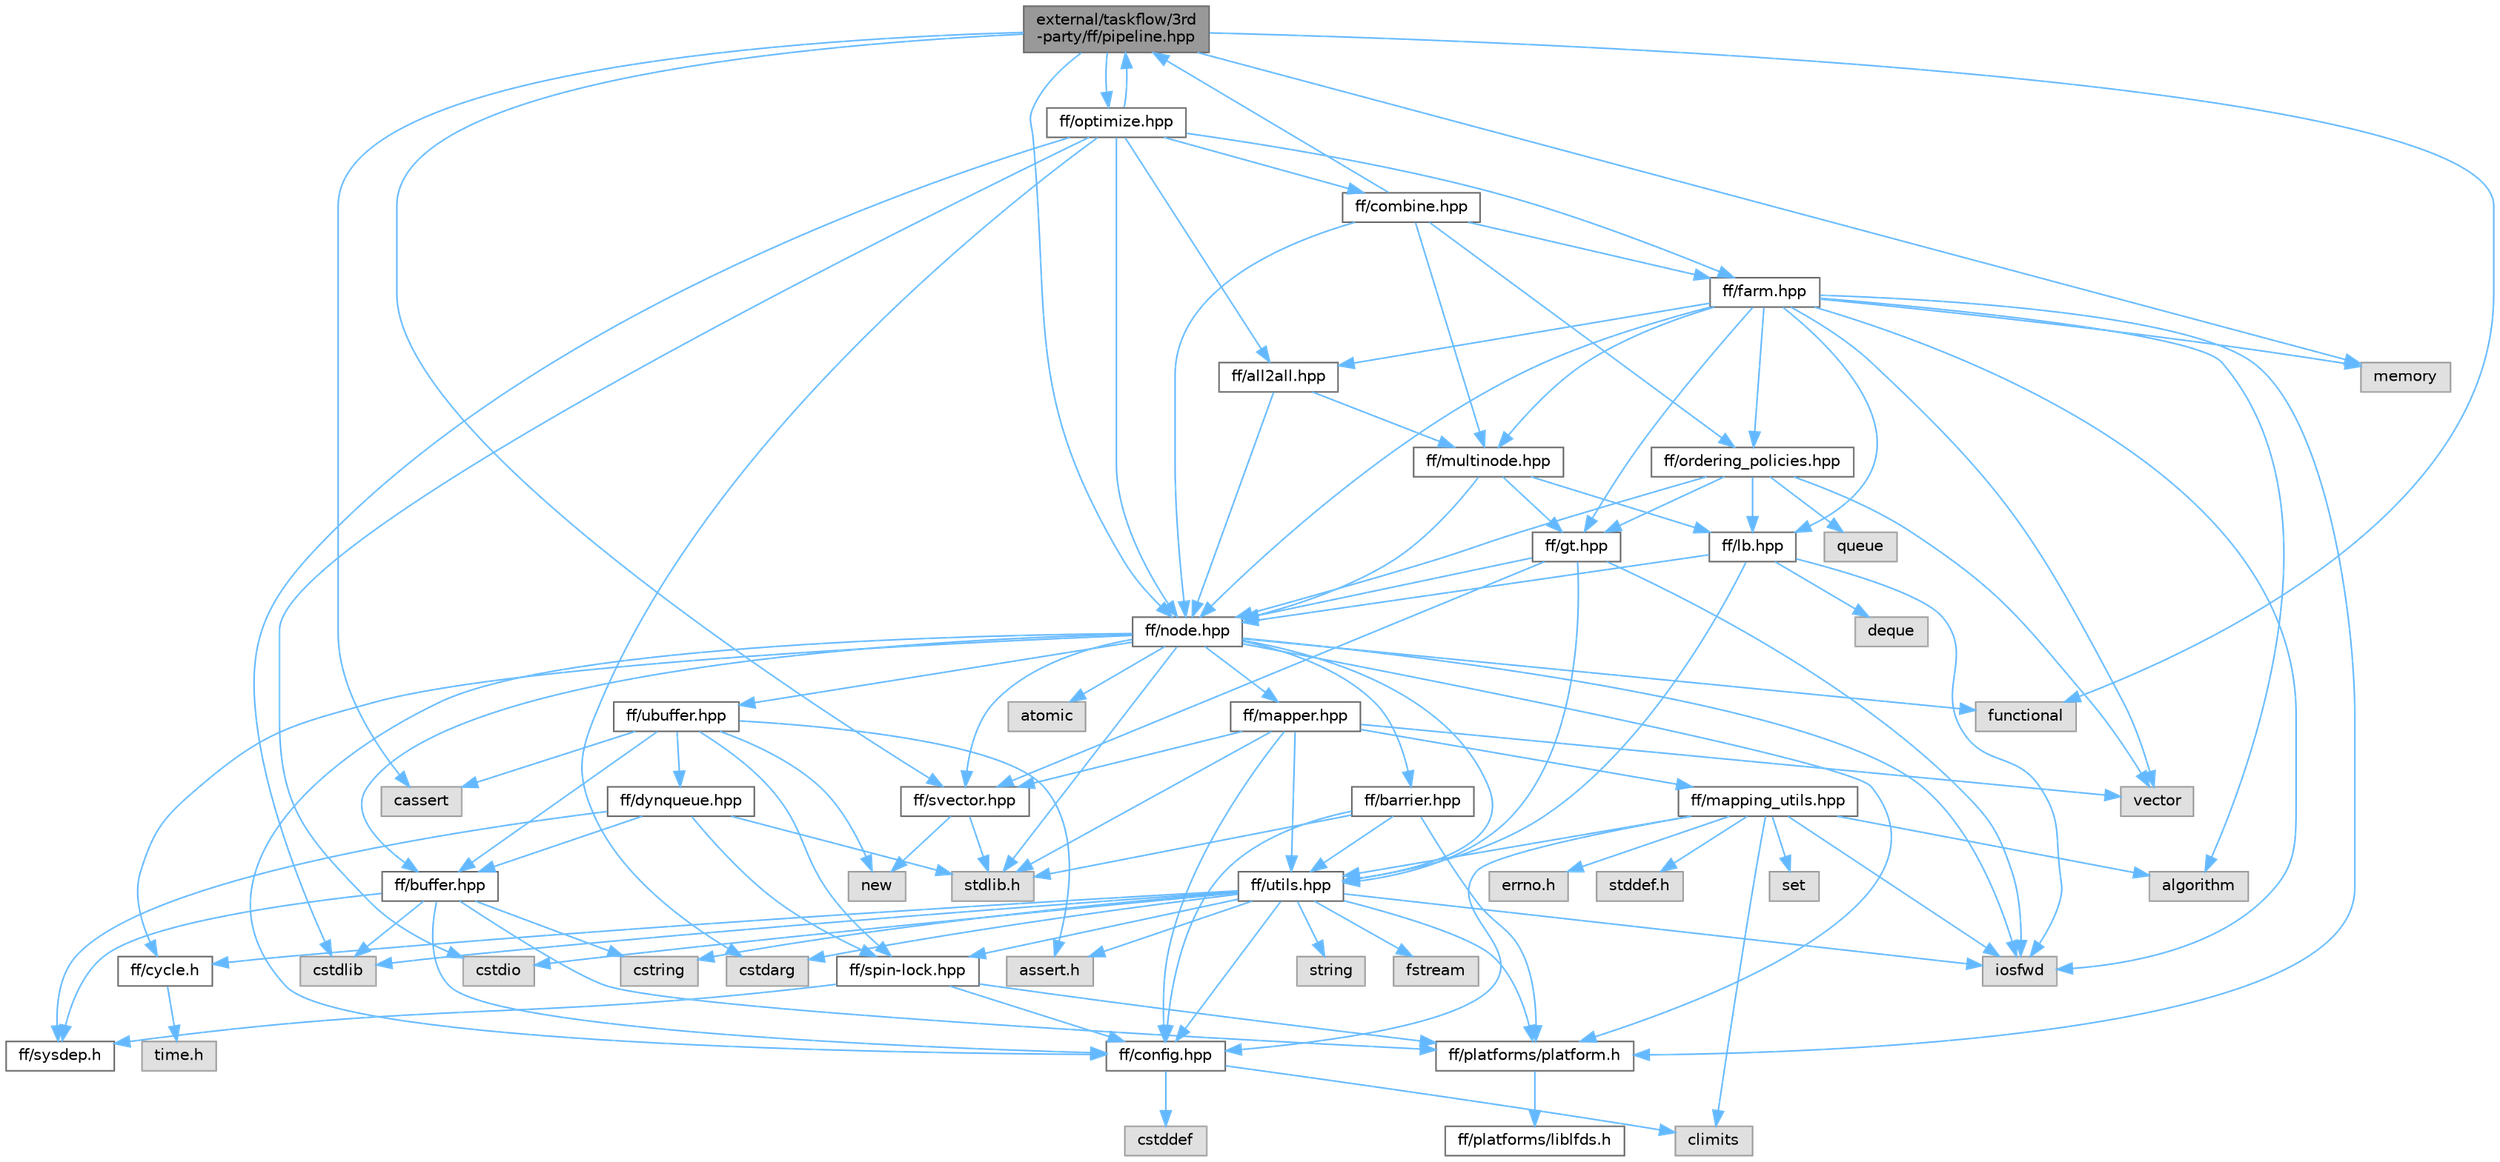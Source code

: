 digraph "external/taskflow/3rd-party/ff/pipeline.hpp"
{
 // LATEX_PDF_SIZE
  bgcolor="transparent";
  edge [fontname=Helvetica,fontsize=10,labelfontname=Helvetica,labelfontsize=10];
  node [fontname=Helvetica,fontsize=10,shape=box,height=0.2,width=0.4];
  Node1 [id="Node000001",label="external/taskflow/3rd\l-party/ff/pipeline.hpp",height=0.2,width=0.4,color="gray40", fillcolor="grey60", style="filled", fontcolor="black",tooltip="This file implements the pipeline skeleton, both in the high-level pattern syntax (ff::ff_pipe) and l..."];
  Node1 -> Node2 [id="edge116_Node000001_Node000002",color="steelblue1",style="solid",tooltip=" "];
  Node2 [id="Node000002",label="cassert",height=0.2,width=0.4,color="grey60", fillcolor="#E0E0E0", style="filled",tooltip=" "];
  Node1 -> Node3 [id="edge117_Node000001_Node000003",color="steelblue1",style="solid",tooltip=" "];
  Node3 [id="Node000003",label="memory",height=0.2,width=0.4,color="grey60", fillcolor="#E0E0E0", style="filled",tooltip=" "];
  Node1 -> Node4 [id="edge118_Node000001_Node000004",color="steelblue1",style="solid",tooltip=" "];
  Node4 [id="Node000004",label="functional",height=0.2,width=0.4,color="grey60", fillcolor="#E0E0E0", style="filled",tooltip=" "];
  Node1 -> Node5 [id="edge119_Node000001_Node000005",color="steelblue1",style="solid",tooltip=" "];
  Node5 [id="Node000005",label="ff/svector.hpp",height=0.2,width=0.4,color="grey40", fillcolor="white", style="filled",URL="$svector_8hpp.html",tooltip="Simple yet efficient dynamic vector"];
  Node5 -> Node6 [id="edge120_Node000005_Node000006",color="steelblue1",style="solid",tooltip=" "];
  Node6 [id="Node000006",label="stdlib.h",height=0.2,width=0.4,color="grey60", fillcolor="#E0E0E0", style="filled",tooltip=" "];
  Node5 -> Node7 [id="edge121_Node000005_Node000007",color="steelblue1",style="solid",tooltip=" "];
  Node7 [id="Node000007",label="new",height=0.2,width=0.4,color="grey60", fillcolor="#E0E0E0", style="filled",tooltip=" "];
  Node1 -> Node8 [id="edge122_Node000001_Node000008",color="steelblue1",style="solid",tooltip=" "];
  Node8 [id="Node000008",label="ff/node.hpp",height=0.2,width=0.4,color="grey40", fillcolor="white", style="filled",URL="$node_8hpp.html",tooltip="FastFlow ff_node"];
  Node8 -> Node6 [id="edge123_Node000008_Node000006",color="steelblue1",style="solid",tooltip=" "];
  Node8 -> Node9 [id="edge124_Node000008_Node000009",color="steelblue1",style="solid",tooltip=" "];
  Node9 [id="Node000009",label="iosfwd",height=0.2,width=0.4,color="grey60", fillcolor="#E0E0E0", style="filled",tooltip=" "];
  Node8 -> Node4 [id="edge125_Node000008_Node000004",color="steelblue1",style="solid",tooltip=" "];
  Node8 -> Node10 [id="edge126_Node000008_Node000010",color="steelblue1",style="solid",tooltip=" "];
  Node10 [id="Node000010",label="ff/platforms/platform.h",height=0.2,width=0.4,color="grey40", fillcolor="white", style="filled",URL="$external_2taskflow_23rd-party_2ff_2platforms_2_platform_8h.html",tooltip=" "];
  Node10 -> Node11 [id="edge127_Node000010_Node000011",color="steelblue1",style="solid",tooltip=" "];
  Node11 [id="Node000011",label="ff/platforms/liblfds.h",height=0.2,width=0.4,color="grey40", fillcolor="white", style="filled",URL="$liblfds_8h.html",tooltip=" "];
  Node8 -> Node12 [id="edge128_Node000008_Node000012",color="steelblue1",style="solid",tooltip=" "];
  Node12 [id="Node000012",label="ff/cycle.h",height=0.2,width=0.4,color="grey40", fillcolor="white", style="filled",URL="$cycle_8h.html",tooltip=" "];
  Node12 -> Node13 [id="edge129_Node000012_Node000013",color="steelblue1",style="solid",tooltip=" "];
  Node13 [id="Node000013",label="time.h",height=0.2,width=0.4,color="grey60", fillcolor="#E0E0E0", style="filled",tooltip=" "];
  Node8 -> Node14 [id="edge130_Node000008_Node000014",color="steelblue1",style="solid",tooltip=" "];
  Node14 [id="Node000014",label="ff/utils.hpp",height=0.2,width=0.4,color="grey40", fillcolor="white", style="filled",URL="$utils_8hpp.html",tooltip="Utility functions"];
  Node14 -> Node15 [id="edge131_Node000014_Node000015",color="steelblue1",style="solid",tooltip=" "];
  Node15 [id="Node000015",label="assert.h",height=0.2,width=0.4,color="grey60", fillcolor="#E0E0E0", style="filled",tooltip=" "];
  Node14 -> Node16 [id="edge132_Node000014_Node000016",color="steelblue1",style="solid",tooltip=" "];
  Node16 [id="Node000016",label="cstdio",height=0.2,width=0.4,color="grey60", fillcolor="#E0E0E0", style="filled",tooltip=" "];
  Node14 -> Node17 [id="edge133_Node000014_Node000017",color="steelblue1",style="solid",tooltip=" "];
  Node17 [id="Node000017",label="cstdlib",height=0.2,width=0.4,color="grey60", fillcolor="#E0E0E0", style="filled",tooltip=" "];
  Node14 -> Node18 [id="edge134_Node000014_Node000018",color="steelblue1",style="solid",tooltip=" "];
  Node18 [id="Node000018",label="cstdarg",height=0.2,width=0.4,color="grey60", fillcolor="#E0E0E0", style="filled",tooltip=" "];
  Node14 -> Node9 [id="edge135_Node000014_Node000009",color="steelblue1",style="solid",tooltip=" "];
  Node14 -> Node19 [id="edge136_Node000014_Node000019",color="steelblue1",style="solid",tooltip=" "];
  Node19 [id="Node000019",label="ff/config.hpp",height=0.2,width=0.4,color="grey40", fillcolor="white", style="filled",URL="$config_8hpp.html",tooltip=" "];
  Node19 -> Node20 [id="edge137_Node000019_Node000020",color="steelblue1",style="solid",tooltip=" "];
  Node20 [id="Node000020",label="cstddef",height=0.2,width=0.4,color="grey60", fillcolor="#E0E0E0", style="filled",tooltip=" "];
  Node19 -> Node21 [id="edge138_Node000019_Node000021",color="steelblue1",style="solid",tooltip=" "];
  Node21 [id="Node000021",label="climits",height=0.2,width=0.4,color="grey60", fillcolor="#E0E0E0", style="filled",tooltip=" "];
  Node14 -> Node10 [id="edge139_Node000014_Node000010",color="steelblue1",style="solid",tooltip=" "];
  Node14 -> Node22 [id="edge140_Node000014_Node000022",color="steelblue1",style="solid",tooltip=" "];
  Node22 [id="Node000022",label="cstring",height=0.2,width=0.4,color="grey60", fillcolor="#E0E0E0", style="filled",tooltip=" "];
  Node14 -> Node23 [id="edge141_Node000014_Node000023",color="steelblue1",style="solid",tooltip=" "];
  Node23 [id="Node000023",label="string",height=0.2,width=0.4,color="grey60", fillcolor="#E0E0E0", style="filled",tooltip=" "];
  Node14 -> Node24 [id="edge142_Node000014_Node000024",color="steelblue1",style="solid",tooltip=" "];
  Node24 [id="Node000024",label="fstream",height=0.2,width=0.4,color="grey60", fillcolor="#E0E0E0", style="filled",tooltip=" "];
  Node14 -> Node12 [id="edge143_Node000014_Node000012",color="steelblue1",style="solid",tooltip=" "];
  Node14 -> Node25 [id="edge144_Node000014_Node000025",color="steelblue1",style="solid",tooltip=" "];
  Node25 [id="Node000025",label="ff/spin-lock.hpp",height=0.2,width=0.4,color="grey40", fillcolor="white", style="filled",URL="$spin-lock_8hpp.html",tooltip="This file contains several alternative spin lock(s) implementations that can be used as FastFlow spin..."];
  Node25 -> Node26 [id="edge145_Node000025_Node000026",color="steelblue1",style="solid",tooltip=" "];
  Node26 [id="Node000026",label="ff/sysdep.h",height=0.2,width=0.4,color="grey40", fillcolor="white", style="filled",URL="$sysdep_8h.html",tooltip=" "];
  Node25 -> Node10 [id="edge146_Node000025_Node000010",color="steelblue1",style="solid",tooltip=" "];
  Node25 -> Node19 [id="edge147_Node000025_Node000019",color="steelblue1",style="solid",tooltip=" "];
  Node8 -> Node27 [id="edge148_Node000008_Node000027",color="steelblue1",style="solid",tooltip=" "];
  Node27 [id="Node000027",label="ff/buffer.hpp",height=0.2,width=0.4,color="grey40", fillcolor="white", style="filled",URL="$buffer_8hpp.html",tooltip="This file contains the definition of the bounded SPSC channel buffer used in FastFlow"];
  Node27 -> Node17 [id="edge149_Node000027_Node000017",color="steelblue1",style="solid",tooltip=" "];
  Node27 -> Node22 [id="edge150_Node000027_Node000022",color="steelblue1",style="solid",tooltip=" "];
  Node27 -> Node26 [id="edge151_Node000027_Node000026",color="steelblue1",style="solid",tooltip=" "];
  Node27 -> Node19 [id="edge152_Node000027_Node000019",color="steelblue1",style="solid",tooltip=" "];
  Node27 -> Node10 [id="edge153_Node000027_Node000010",color="steelblue1",style="solid",tooltip=" "];
  Node8 -> Node28 [id="edge154_Node000008_Node000028",color="steelblue1",style="solid",tooltip=" "];
  Node28 [id="Node000028",label="ff/ubuffer.hpp",height=0.2,width=0.4,color="grey40", fillcolor="white", style="filled",URL="$ubuffer_8hpp.html",tooltip="This file contains the definition of the unbounded SWSR circular buffer used in FastFlow"];
  Node28 -> Node15 [id="edge155_Node000028_Node000015",color="steelblue1",style="solid",tooltip=" "];
  Node28 -> Node2 [id="edge156_Node000028_Node000002",color="steelblue1",style="solid",tooltip=" "];
  Node28 -> Node7 [id="edge157_Node000028_Node000007",color="steelblue1",style="solid",tooltip=" "];
  Node28 -> Node29 [id="edge158_Node000028_Node000029",color="steelblue1",style="solid",tooltip=" "];
  Node29 [id="Node000029",label="ff/dynqueue.hpp",height=0.2,width=0.4,color="grey40", fillcolor="white", style="filled",URL="$dynqueue_8hpp.html",tooltip="Implementation of a dynamic queue. Not currently used."];
  Node29 -> Node6 [id="edge159_Node000029_Node000006",color="steelblue1",style="solid",tooltip=" "];
  Node29 -> Node27 [id="edge160_Node000029_Node000027",color="steelblue1",style="solid",tooltip=" "];
  Node29 -> Node25 [id="edge161_Node000029_Node000025",color="steelblue1",style="solid",tooltip=" "];
  Node29 -> Node26 [id="edge162_Node000029_Node000026",color="steelblue1",style="solid",tooltip=" "];
  Node28 -> Node27 [id="edge163_Node000028_Node000027",color="steelblue1",style="solid",tooltip=" "];
  Node28 -> Node25 [id="edge164_Node000028_Node000025",color="steelblue1",style="solid",tooltip=" "];
  Node8 -> Node30 [id="edge165_Node000008_Node000030",color="steelblue1",style="solid",tooltip=" "];
  Node30 [id="Node000030",label="ff/mapper.hpp",height=0.2,width=0.4,color="grey40", fillcolor="white", style="filled",URL="$mapper_8hpp.html",tooltip="This file contains the thread mapper definition used in FastFlow"];
  Node30 -> Node6 [id="edge166_Node000030_Node000006",color="steelblue1",style="solid",tooltip=" "];
  Node30 -> Node19 [id="edge167_Node000030_Node000019",color="steelblue1",style="solid",tooltip=" "];
  Node30 -> Node5 [id="edge168_Node000030_Node000005",color="steelblue1",style="solid",tooltip=" "];
  Node30 -> Node14 [id="edge169_Node000030_Node000014",color="steelblue1",style="solid",tooltip=" "];
  Node30 -> Node31 [id="edge170_Node000030_Node000031",color="steelblue1",style="solid",tooltip=" "];
  Node31 [id="Node000031",label="ff/mapping_utils.hpp",height=0.2,width=0.4,color="grey40", fillcolor="white", style="filled",URL="$mapping__utils_8hpp.html",tooltip="This file contains utilities for plaform inspection and thread pinning"];
  Node31 -> Node21 [id="edge171_Node000031_Node000021",color="steelblue1",style="solid",tooltip=" "];
  Node31 -> Node32 [id="edge172_Node000031_Node000032",color="steelblue1",style="solid",tooltip=" "];
  Node32 [id="Node000032",label="set",height=0.2,width=0.4,color="grey60", fillcolor="#E0E0E0", style="filled",tooltip=" "];
  Node31 -> Node33 [id="edge173_Node000031_Node000033",color="steelblue1",style="solid",tooltip=" "];
  Node33 [id="Node000033",label="algorithm",height=0.2,width=0.4,color="grey60", fillcolor="#E0E0E0", style="filled",tooltip=" "];
  Node31 -> Node9 [id="edge174_Node000031_Node000009",color="steelblue1",style="solid",tooltip=" "];
  Node31 -> Node34 [id="edge175_Node000031_Node000034",color="steelblue1",style="solid",tooltip=" "];
  Node34 [id="Node000034",label="errno.h",height=0.2,width=0.4,color="grey60", fillcolor="#E0E0E0", style="filled",tooltip=" "];
  Node31 -> Node19 [id="edge176_Node000031_Node000019",color="steelblue1",style="solid",tooltip=" "];
  Node31 -> Node14 [id="edge177_Node000031_Node000014",color="steelblue1",style="solid",tooltip=" "];
  Node31 -> Node35 [id="edge178_Node000031_Node000035",color="steelblue1",style="solid",tooltip=" "];
  Node35 [id="Node000035",label="stddef.h",height=0.2,width=0.4,color="grey60", fillcolor="#E0E0E0", style="filled",tooltip=" "];
  Node30 -> Node36 [id="edge179_Node000030_Node000036",color="steelblue1",style="solid",tooltip=" "];
  Node36 [id="Node000036",label="vector",height=0.2,width=0.4,color="grey60", fillcolor="#E0E0E0", style="filled",tooltip=" "];
  Node8 -> Node19 [id="edge180_Node000008_Node000019",color="steelblue1",style="solid",tooltip=" "];
  Node8 -> Node5 [id="edge181_Node000008_Node000005",color="steelblue1",style="solid",tooltip=" "];
  Node8 -> Node37 [id="edge182_Node000008_Node000037",color="steelblue1",style="solid",tooltip=" "];
  Node37 [id="Node000037",label="ff/barrier.hpp",height=0.2,width=0.4,color="grey40", fillcolor="white", style="filled",URL="$barrier_8hpp.html",tooltip="FastFlow blocking and non-blocking barrier implementations"];
  Node37 -> Node6 [id="edge183_Node000037_Node000006",color="steelblue1",style="solid",tooltip=" "];
  Node37 -> Node10 [id="edge184_Node000037_Node000010",color="steelblue1",style="solid",tooltip=" "];
  Node37 -> Node14 [id="edge185_Node000037_Node000014",color="steelblue1",style="solid",tooltip=" "];
  Node37 -> Node19 [id="edge186_Node000037_Node000019",color="steelblue1",style="solid",tooltip=" "];
  Node8 -> Node38 [id="edge187_Node000008_Node000038",color="steelblue1",style="solid",tooltip=" "];
  Node38 [id="Node000038",label="atomic",height=0.2,width=0.4,color="grey60", fillcolor="#E0E0E0", style="filled",tooltip=" "];
  Node1 -> Node39 [id="edge188_Node000001_Node000039",color="steelblue1",style="solid",tooltip=" "];
  Node39 [id="Node000039",label="ff/optimize.hpp",height=0.2,width=0.4,color="grey40", fillcolor="white", style="filled",URL="$optimize_8hpp.html",tooltip="FastFlow optimization heuristics"];
  Node39 -> Node16 [id="edge189_Node000039_Node000016",color="steelblue1",style="solid",tooltip=" "];
  Node39 -> Node17 [id="edge190_Node000039_Node000017",color="steelblue1",style="solid",tooltip=" "];
  Node39 -> Node18 [id="edge191_Node000039_Node000018",color="steelblue1",style="solid",tooltip=" "];
  Node39 -> Node8 [id="edge192_Node000039_Node000008",color="steelblue1",style="solid",tooltip=" "];
  Node39 -> Node1 [id="edge193_Node000039_Node000001",color="steelblue1",style="solid",tooltip=" "];
  Node39 -> Node40 [id="edge194_Node000039_Node000040",color="steelblue1",style="solid",tooltip=" "];
  Node40 [id="Node000040",label="ff/farm.hpp",height=0.2,width=0.4,color="grey40", fillcolor="white", style="filled",URL="$farm_8hpp.html",tooltip="Farm pattern"];
  Node40 -> Node9 [id="edge195_Node000040_Node000009",color="steelblue1",style="solid",tooltip=" "];
  Node40 -> Node36 [id="edge196_Node000040_Node000036",color="steelblue1",style="solid",tooltip=" "];
  Node40 -> Node33 [id="edge197_Node000040_Node000033",color="steelblue1",style="solid",tooltip=" "];
  Node40 -> Node3 [id="edge198_Node000040_Node000003",color="steelblue1",style="solid",tooltip=" "];
  Node40 -> Node10 [id="edge199_Node000040_Node000010",color="steelblue1",style="solid",tooltip=" "];
  Node40 -> Node41 [id="edge200_Node000040_Node000041",color="steelblue1",style="solid",tooltip=" "];
  Node41 [id="Node000041",label="ff/lb.hpp",height=0.2,width=0.4,color="grey40", fillcolor="white", style="filled",URL="$lb_8hpp.html",tooltip="Farm Emitter (not a ff_node)"];
  Node41 -> Node9 [id="edge201_Node000041_Node000009",color="steelblue1",style="solid",tooltip=" "];
  Node41 -> Node42 [id="edge202_Node000041_Node000042",color="steelblue1",style="solid",tooltip=" "];
  Node42 [id="Node000042",label="deque",height=0.2,width=0.4,color="grey60", fillcolor="#E0E0E0", style="filled",tooltip=" "];
  Node41 -> Node14 [id="edge203_Node000041_Node000014",color="steelblue1",style="solid",tooltip=" "];
  Node41 -> Node8 [id="edge204_Node000041_Node000008",color="steelblue1",style="solid",tooltip=" "];
  Node40 -> Node43 [id="edge205_Node000040_Node000043",color="steelblue1",style="solid",tooltip=" "];
  Node43 [id="Node000043",label="ff/gt.hpp",height=0.2,width=0.4,color="grey40", fillcolor="white", style="filled",URL="$gt_8hpp.html",tooltip="Farm Collector (it is not a ff_node)"];
  Node43 -> Node9 [id="edge206_Node000043_Node000009",color="steelblue1",style="solid",tooltip=" "];
  Node43 -> Node5 [id="edge207_Node000043_Node000005",color="steelblue1",style="solid",tooltip=" "];
  Node43 -> Node14 [id="edge208_Node000043_Node000014",color="steelblue1",style="solid",tooltip=" "];
  Node43 -> Node8 [id="edge209_Node000043_Node000008",color="steelblue1",style="solid",tooltip=" "];
  Node40 -> Node8 [id="edge210_Node000040_Node000008",color="steelblue1",style="solid",tooltip=" "];
  Node40 -> Node44 [id="edge211_Node000040_Node000044",color="steelblue1",style="solid",tooltip=" "];
  Node44 [id="Node000044",label="ff/multinode.hpp",height=0.2,width=0.4,color="grey40", fillcolor="white", style="filled",URL="$multinode_8hpp.html",tooltip="FastFlow ff_minode ff_monode and typed versions."];
  Node44 -> Node8 [id="edge212_Node000044_Node000008",color="steelblue1",style="solid",tooltip=" "];
  Node44 -> Node41 [id="edge213_Node000044_Node000041",color="steelblue1",style="solid",tooltip=" "];
  Node44 -> Node43 [id="edge214_Node000044_Node000043",color="steelblue1",style="solid",tooltip=" "];
  Node40 -> Node45 [id="edge215_Node000040_Node000045",color="steelblue1",style="solid",tooltip=" "];
  Node45 [id="Node000045",label="ff/ordering_policies.hpp",height=0.2,width=0.4,color="grey40", fillcolor="white", style="filled",URL="$ordering__policies_8hpp.html",tooltip=" "];
  Node45 -> Node36 [id="edge216_Node000045_Node000036",color="steelblue1",style="solid",tooltip=" "];
  Node45 -> Node46 [id="edge217_Node000045_Node000046",color="steelblue1",style="solid",tooltip=" "];
  Node46 [id="Node000046",label="queue",height=0.2,width=0.4,color="grey60", fillcolor="#E0E0E0", style="filled",tooltip=" "];
  Node45 -> Node41 [id="edge218_Node000045_Node000041",color="steelblue1",style="solid",tooltip=" "];
  Node45 -> Node43 [id="edge219_Node000045_Node000043",color="steelblue1",style="solid",tooltip=" "];
  Node45 -> Node8 [id="edge220_Node000045_Node000008",color="steelblue1",style="solid",tooltip=" "];
  Node40 -> Node47 [id="edge221_Node000040_Node000047",color="steelblue1",style="solid",tooltip=" "];
  Node47 [id="Node000047",label="ff/all2all.hpp",height=0.2,width=0.4,color="grey40", fillcolor="white", style="filled",URL="$all2all_8hpp.html",tooltip="FastFlow all-2-all building block"];
  Node47 -> Node8 [id="edge222_Node000047_Node000008",color="steelblue1",style="solid",tooltip=" "];
  Node47 -> Node44 [id="edge223_Node000047_Node000044",color="steelblue1",style="solid",tooltip=" "];
  Node39 -> Node47 [id="edge224_Node000039_Node000047",color="steelblue1",style="solid",tooltip=" "];
  Node39 -> Node48 [id="edge225_Node000039_Node000048",color="steelblue1",style="solid",tooltip=" "];
  Node48 [id="Node000048",label="ff/combine.hpp",height=0.2,width=0.4,color="grey40", fillcolor="white", style="filled",URL="$combine_8hpp.html",tooltip="FastFlow composition building block"];
  Node48 -> Node8 [id="edge226_Node000048_Node000008",color="steelblue1",style="solid",tooltip=" "];
  Node48 -> Node44 [id="edge227_Node000048_Node000044",color="steelblue1",style="solid",tooltip=" "];
  Node48 -> Node1 [id="edge228_Node000048_Node000001",color="steelblue1",style="solid",tooltip=" "];
  Node48 -> Node45 [id="edge229_Node000048_Node000045",color="steelblue1",style="solid",tooltip=" "];
  Node48 -> Node40 [id="edge230_Node000048_Node000040",color="steelblue1",style="solid",tooltip=" "];
}
